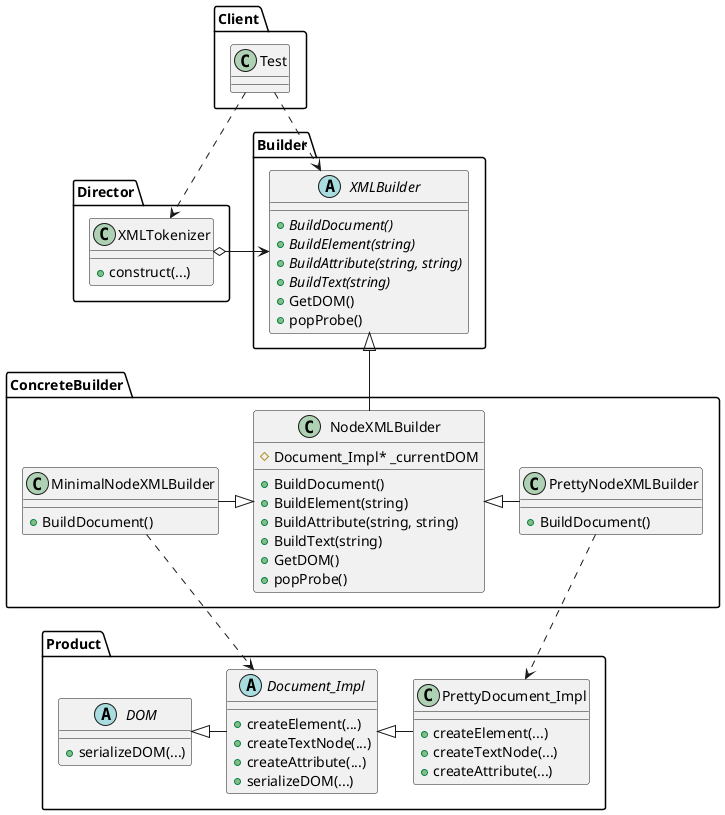 @startuml Builder
'skinparam linetype ortho
'skinparam linetype polyline

class Director.XMLTokenizer {
	+construct(...)
}

abstract class Builder.XMLBuilder {
	+{abstract}BuildDocument()
	+{abstract}BuildElement(string)
	+{abstract}BuildAttribute(string, string)
	+{abstract}BuildText(string)
	+GetDOM()
	+popProbe()
}

class ConcreteBuilder.NodeXMLBuilder {
	#Document_Impl* _currentDOM
	+BuildDocument()
	+BuildElement(string)
	+BuildAttribute(string, string)
	+BuildText(string)
	+GetDOM()
	+popProbe()
}

class ConcreteBuilder.MinimalNodeXMLBuilder {
	+BuildDocument()
}

class ConcreteBuilder.PrettyNodeXMLBuilder {
	+BuildDocument()
}

abstract class Product.DOM {
	+serializeDOM(...)
}

abstract class Product.Document_Impl {
	+createElement(...)
	+createTextNode(...)
	+createAttribute(...)
	+serializeDOM(...)
}

class Product.PrettyDocument_Impl {
	+createElement(...)
	+createTextNode(...)
	+createAttribute(...)
}

class Client.Test {
}

Director.XMLTokenizer o-right-> Builder.XMLBuilder
Builder.XMLBuilder <|-down- ConcreteBuilder.NodeXMLBuilder
ConcreteBuilder.NodeXMLBuilder <|-left- ConcreteBuilder.MinimalNodeXMLBuilder
ConcreteBuilder.NodeXMLBuilder <|-right- ConcreteBuilder.PrettyNodeXMLBuilder
Product.DOM <|- Product.Document_Impl
Product.Document_Impl <|- Product.PrettyDocument_Impl
ConcreteBuilder.MinimalNodeXMLBuilder ..> Product.Document_Impl
ConcreteBuilder.PrettyNodeXMLBuilder ..> Product.PrettyDocument_Impl
Client.Test ..> Director.XMLTokenizer
Client.Test ..> Builder.XMLBuilder

@enduml